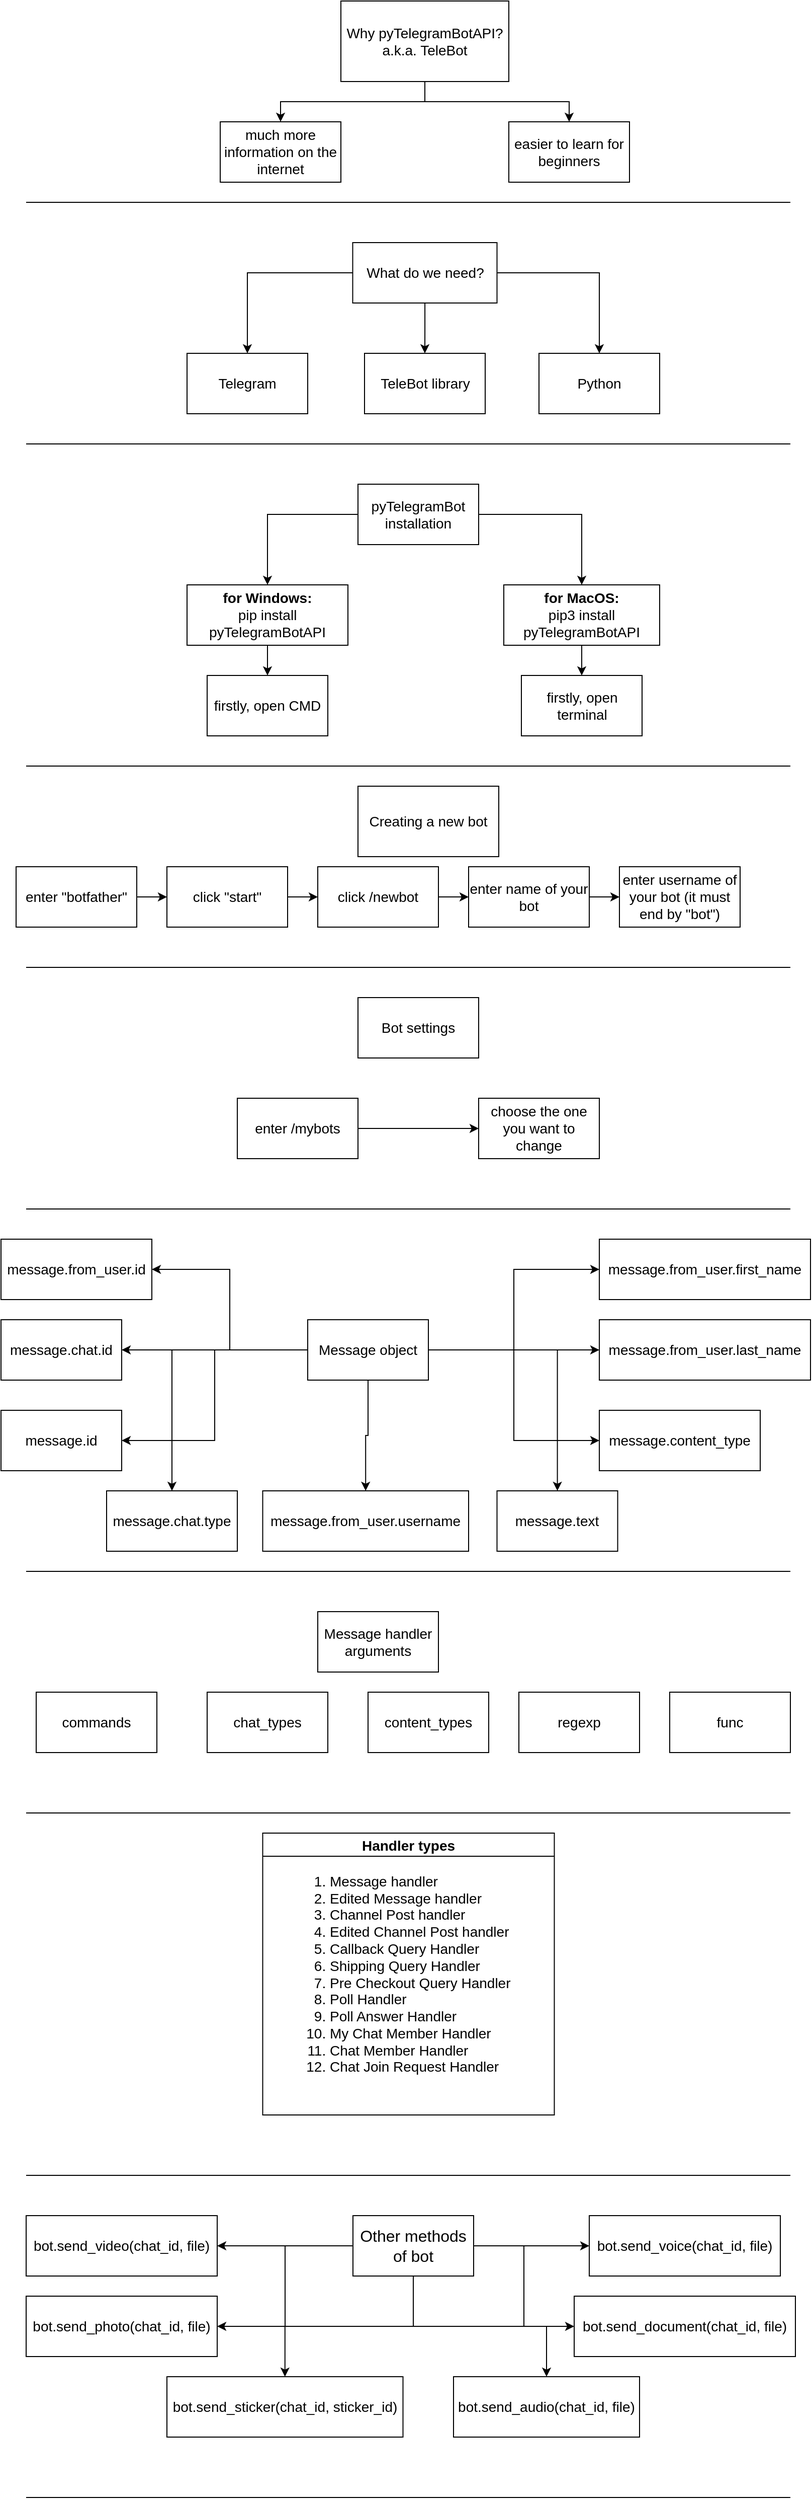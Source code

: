 <mxfile version="16.5.1" type="device"><diagram id="9hLXwvg83qYHEcC6dlss" name="Page-1"><mxGraphModel dx="1071" dy="490" grid="1" gridSize="10" guides="1" tooltips="1" connect="1" arrows="1" fold="1" page="1" pageScale="1" pageWidth="850" pageHeight="1100" math="0" shadow="0"><root><mxCell id="0"/><mxCell id="1" parent="0"/><mxCell id="TS0yIU0_cQ7w5m5OsFE0-4" style="edgeStyle=orthogonalEdgeStyle;rounded=0;orthogonalLoop=1;jettySize=auto;html=1;entryX=0.5;entryY=0;entryDx=0;entryDy=0;fontSize=14;" parent="1" source="TS0yIU0_cQ7w5m5OsFE0-1" target="TS0yIU0_cQ7w5m5OsFE0-2" edge="1"><mxGeometry relative="1" as="geometry"/></mxCell><mxCell id="TS0yIU0_cQ7w5m5OsFE0-5" style="edgeStyle=orthogonalEdgeStyle;rounded=0;orthogonalLoop=1;jettySize=auto;html=1;entryX=0.5;entryY=0;entryDx=0;entryDy=0;fontSize=14;" parent="1" source="TS0yIU0_cQ7w5m5OsFE0-1" target="TS0yIU0_cQ7w5m5OsFE0-3" edge="1"><mxGeometry relative="1" as="geometry"/></mxCell><mxCell id="TS0yIU0_cQ7w5m5OsFE0-1" value="&lt;font style=&quot;font-size: 14px&quot;&gt;Why pyTelegramBotAPI?&lt;br&gt;a.k.a. TeleBot&lt;br&gt;&lt;/font&gt;" style="rounded=0;whiteSpace=wrap;html=1;" parent="1" vertex="1"><mxGeometry x="353" y="40" width="167" height="80" as="geometry"/></mxCell><mxCell id="TS0yIU0_cQ7w5m5OsFE0-2" value="much more information on the internet" style="rounded=0;whiteSpace=wrap;html=1;fontSize=14;" parent="1" vertex="1"><mxGeometry x="233" y="160" width="120" height="60" as="geometry"/></mxCell><mxCell id="TS0yIU0_cQ7w5m5OsFE0-3" value="easier to learn for beginners" style="rounded=0;whiteSpace=wrap;html=1;fontSize=14;" parent="1" vertex="1"><mxGeometry x="520" y="160" width="120" height="60" as="geometry"/></mxCell><mxCell id="TS0yIU0_cQ7w5m5OsFE0-6" value="" style="endArrow=none;html=1;rounded=0;fontSize=14;" parent="1" edge="1"><mxGeometry width="50" height="50" relative="1" as="geometry"><mxPoint x="40" y="240" as="sourcePoint"/><mxPoint x="800" y="240" as="targetPoint"/></mxGeometry></mxCell><mxCell id="TS0yIU0_cQ7w5m5OsFE0-11" style="edgeStyle=orthogonalEdgeStyle;rounded=0;orthogonalLoop=1;jettySize=auto;html=1;fontSize=14;" parent="1" source="TS0yIU0_cQ7w5m5OsFE0-7" target="TS0yIU0_cQ7w5m5OsFE0-8" edge="1"><mxGeometry relative="1" as="geometry"/></mxCell><mxCell id="TS0yIU0_cQ7w5m5OsFE0-12" style="edgeStyle=orthogonalEdgeStyle;rounded=0;orthogonalLoop=1;jettySize=auto;html=1;entryX=0.5;entryY=0;entryDx=0;entryDy=0;fontSize=14;" parent="1" source="TS0yIU0_cQ7w5m5OsFE0-7" target="TS0yIU0_cQ7w5m5OsFE0-9" edge="1"><mxGeometry relative="1" as="geometry"/></mxCell><mxCell id="TS0yIU0_cQ7w5m5OsFE0-13" style="edgeStyle=orthogonalEdgeStyle;rounded=0;orthogonalLoop=1;jettySize=auto;html=1;entryX=0.5;entryY=0;entryDx=0;entryDy=0;fontSize=14;" parent="1" source="TS0yIU0_cQ7w5m5OsFE0-7" target="TS0yIU0_cQ7w5m5OsFE0-10" edge="1"><mxGeometry relative="1" as="geometry"/></mxCell><mxCell id="TS0yIU0_cQ7w5m5OsFE0-7" value="What do we need?" style="rounded=0;whiteSpace=wrap;html=1;fontSize=14;" parent="1" vertex="1"><mxGeometry x="364.75" y="280" width="143.5" height="60" as="geometry"/></mxCell><mxCell id="TS0yIU0_cQ7w5m5OsFE0-8" value="Telegram" style="rounded=0;whiteSpace=wrap;html=1;fontSize=14;" parent="1" vertex="1"><mxGeometry x="200" y="390" width="120" height="60" as="geometry"/></mxCell><mxCell id="TS0yIU0_cQ7w5m5OsFE0-9" value="TeleBot library" style="rounded=0;whiteSpace=wrap;html=1;fontSize=14;" parent="1" vertex="1"><mxGeometry x="376.5" y="390" width="120" height="60" as="geometry"/></mxCell><mxCell id="TS0yIU0_cQ7w5m5OsFE0-10" value="Python" style="rounded=0;whiteSpace=wrap;html=1;fontSize=14;" parent="1" vertex="1"><mxGeometry x="550" y="390" width="120" height="60" as="geometry"/></mxCell><mxCell id="TS0yIU0_cQ7w5m5OsFE0-14" value="" style="endArrow=none;html=1;rounded=0;fontSize=14;" parent="1" edge="1"><mxGeometry width="50" height="50" relative="1" as="geometry"><mxPoint x="40" y="480" as="sourcePoint"/><mxPoint x="800" y="480" as="targetPoint"/></mxGeometry></mxCell><mxCell id="TS0yIU0_cQ7w5m5OsFE0-18" style="edgeStyle=orthogonalEdgeStyle;rounded=0;orthogonalLoop=1;jettySize=auto;html=1;entryX=0.5;entryY=0;entryDx=0;entryDy=0;fontSize=14;" parent="1" source="TS0yIU0_cQ7w5m5OsFE0-15" target="TS0yIU0_cQ7w5m5OsFE0-16" edge="1"><mxGeometry relative="1" as="geometry"/></mxCell><mxCell id="TS0yIU0_cQ7w5m5OsFE0-19" style="edgeStyle=orthogonalEdgeStyle;rounded=0;orthogonalLoop=1;jettySize=auto;html=1;entryX=0.5;entryY=0;entryDx=0;entryDy=0;fontSize=14;" parent="1" source="TS0yIU0_cQ7w5m5OsFE0-15" target="TS0yIU0_cQ7w5m5OsFE0-17" edge="1"><mxGeometry relative="1" as="geometry"/></mxCell><mxCell id="TS0yIU0_cQ7w5m5OsFE0-15" value="pyTelegramBot installation" style="rounded=0;whiteSpace=wrap;html=1;fontSize=14;" parent="1" vertex="1"><mxGeometry x="370" y="520" width="120" height="60" as="geometry"/></mxCell><mxCell id="TS0yIU0_cQ7w5m5OsFE0-21" style="edgeStyle=orthogonalEdgeStyle;rounded=0;orthogonalLoop=1;jettySize=auto;html=1;entryX=0.5;entryY=0;entryDx=0;entryDy=0;fontSize=14;" parent="1" source="TS0yIU0_cQ7w5m5OsFE0-16" target="TS0yIU0_cQ7w5m5OsFE0-20" edge="1"><mxGeometry relative="1" as="geometry"/></mxCell><mxCell id="TS0yIU0_cQ7w5m5OsFE0-16" value="&lt;b&gt;for Windows:&lt;/b&gt;&lt;br&gt;pip install pyTelegramBotAPI" style="rounded=0;whiteSpace=wrap;html=1;fontSize=14;" parent="1" vertex="1"><mxGeometry x="200" y="620" width="160" height="60" as="geometry"/></mxCell><mxCell id="TS0yIU0_cQ7w5m5OsFE0-23" style="edgeStyle=orthogonalEdgeStyle;rounded=0;orthogonalLoop=1;jettySize=auto;html=1;entryX=0.5;entryY=0;entryDx=0;entryDy=0;fontSize=14;" parent="1" source="TS0yIU0_cQ7w5m5OsFE0-17" target="TS0yIU0_cQ7w5m5OsFE0-22" edge="1"><mxGeometry relative="1" as="geometry"/></mxCell><mxCell id="TS0yIU0_cQ7w5m5OsFE0-17" value="&lt;b&gt;for MacOS:&lt;/b&gt;&lt;br&gt;pip3 install pyTelegramBotAPI" style="rounded=0;whiteSpace=wrap;html=1;fontSize=14;" parent="1" vertex="1"><mxGeometry x="515" y="620" width="155" height="60" as="geometry"/></mxCell><mxCell id="TS0yIU0_cQ7w5m5OsFE0-20" value="firstly, open CMD" style="rounded=0;whiteSpace=wrap;html=1;fontSize=14;" parent="1" vertex="1"><mxGeometry x="220" y="710" width="120" height="60" as="geometry"/></mxCell><mxCell id="TS0yIU0_cQ7w5m5OsFE0-22" value="firstly, open terminal" style="rounded=0;whiteSpace=wrap;html=1;fontSize=14;" parent="1" vertex="1"><mxGeometry x="532.5" y="710" width="120" height="60" as="geometry"/></mxCell><mxCell id="TS0yIU0_cQ7w5m5OsFE0-24" value="" style="endArrow=none;html=1;rounded=0;fontSize=14;" parent="1" edge="1"><mxGeometry width="50" height="50" relative="1" as="geometry"><mxPoint x="40" y="800" as="sourcePoint"/><mxPoint x="800" y="800" as="targetPoint"/></mxGeometry></mxCell><mxCell id="TS0yIU0_cQ7w5m5OsFE0-25" value="Creating a new bot" style="rounded=0;whiteSpace=wrap;html=1;fontSize=14;" parent="1" vertex="1"><mxGeometry x="370" y="820" width="140" height="70" as="geometry"/></mxCell><mxCell id="TS0yIU0_cQ7w5m5OsFE0-30" style="edgeStyle=orthogonalEdgeStyle;rounded=0;orthogonalLoop=1;jettySize=auto;html=1;entryX=0;entryY=0.5;entryDx=0;entryDy=0;fontSize=14;" parent="1" source="TS0yIU0_cQ7w5m5OsFE0-27" target="TS0yIU0_cQ7w5m5OsFE0-28" edge="1"><mxGeometry relative="1" as="geometry"/></mxCell><mxCell id="TS0yIU0_cQ7w5m5OsFE0-27" value="enter &quot;botfather&quot;" style="rounded=0;whiteSpace=wrap;html=1;fontSize=14;" parent="1" vertex="1"><mxGeometry x="30" y="900" width="120" height="60" as="geometry"/></mxCell><mxCell id="TS0yIU0_cQ7w5m5OsFE0-31" style="edgeStyle=orthogonalEdgeStyle;rounded=0;orthogonalLoop=1;jettySize=auto;html=1;entryX=0;entryY=0.5;entryDx=0;entryDy=0;fontSize=14;" parent="1" source="TS0yIU0_cQ7w5m5OsFE0-28" target="TS0yIU0_cQ7w5m5OsFE0-29" edge="1"><mxGeometry relative="1" as="geometry"/></mxCell><mxCell id="TS0yIU0_cQ7w5m5OsFE0-28" value="click &quot;start&quot;" style="rounded=0;whiteSpace=wrap;html=1;fontSize=14;" parent="1" vertex="1"><mxGeometry x="180" y="900" width="120" height="60" as="geometry"/></mxCell><mxCell id="TS0yIU0_cQ7w5m5OsFE0-33" style="edgeStyle=orthogonalEdgeStyle;rounded=0;orthogonalLoop=1;jettySize=auto;html=1;entryX=0;entryY=0.5;entryDx=0;entryDy=0;fontSize=14;" parent="1" source="TS0yIU0_cQ7w5m5OsFE0-29" target="TS0yIU0_cQ7w5m5OsFE0-32" edge="1"><mxGeometry relative="1" as="geometry"/></mxCell><mxCell id="TS0yIU0_cQ7w5m5OsFE0-29" value="click /newbot" style="rounded=0;whiteSpace=wrap;html=1;fontSize=14;" parent="1" vertex="1"><mxGeometry x="330" y="900" width="120" height="60" as="geometry"/></mxCell><mxCell id="TS0yIU0_cQ7w5m5OsFE0-35" style="edgeStyle=orthogonalEdgeStyle;rounded=0;orthogonalLoop=1;jettySize=auto;html=1;entryX=0;entryY=0.5;entryDx=0;entryDy=0;fontSize=14;" parent="1" source="TS0yIU0_cQ7w5m5OsFE0-32" target="TS0yIU0_cQ7w5m5OsFE0-34" edge="1"><mxGeometry relative="1" as="geometry"/></mxCell><mxCell id="TS0yIU0_cQ7w5m5OsFE0-32" value="enter name of your bot" style="rounded=0;whiteSpace=wrap;html=1;fontSize=14;" parent="1" vertex="1"><mxGeometry x="480" y="900" width="120" height="60" as="geometry"/></mxCell><mxCell id="TS0yIU0_cQ7w5m5OsFE0-34" value="enter username of your bot (it must end by &quot;bot&quot;)" style="rounded=0;whiteSpace=wrap;html=1;fontSize=14;" parent="1" vertex="1"><mxGeometry x="630" y="900" width="120" height="60" as="geometry"/></mxCell><mxCell id="TS0yIU0_cQ7w5m5OsFE0-36" value="" style="endArrow=none;html=1;rounded=0;fontSize=14;" parent="1" edge="1"><mxGeometry width="50" height="50" relative="1" as="geometry"><mxPoint x="40" y="1000" as="sourcePoint"/><mxPoint x="800" y="1000" as="targetPoint"/></mxGeometry></mxCell><mxCell id="TS0yIU0_cQ7w5m5OsFE0-37" value="Bot settings" style="rounded=0;whiteSpace=wrap;html=1;fontSize=14;" parent="1" vertex="1"><mxGeometry x="370" y="1030" width="120" height="60" as="geometry"/></mxCell><mxCell id="TS0yIU0_cQ7w5m5OsFE0-40" style="edgeStyle=orthogonalEdgeStyle;rounded=0;orthogonalLoop=1;jettySize=auto;html=1;entryX=0;entryY=0.5;entryDx=0;entryDy=0;fontSize=14;" parent="1" source="TS0yIU0_cQ7w5m5OsFE0-38" target="TS0yIU0_cQ7w5m5OsFE0-39" edge="1"><mxGeometry relative="1" as="geometry"/></mxCell><mxCell id="TS0yIU0_cQ7w5m5OsFE0-38" value="enter /mybots" style="rounded=0;whiteSpace=wrap;html=1;fontSize=14;" parent="1" vertex="1"><mxGeometry x="250" y="1130" width="120" height="60" as="geometry"/></mxCell><mxCell id="TS0yIU0_cQ7w5m5OsFE0-39" value="choose the one you want to change" style="rounded=0;whiteSpace=wrap;html=1;fontSize=14;" parent="1" vertex="1"><mxGeometry x="490" y="1130" width="120" height="60" as="geometry"/></mxCell><mxCell id="TS0yIU0_cQ7w5m5OsFE0-52" style="edgeStyle=orthogonalEdgeStyle;rounded=0;orthogonalLoop=1;jettySize=auto;html=1;entryX=0;entryY=0.5;entryDx=0;entryDy=0;fontSize=14;" parent="1" source="TS0yIU0_cQ7w5m5OsFE0-41" target="TS0yIU0_cQ7w5m5OsFE0-46" edge="1"><mxGeometry relative="1" as="geometry"/></mxCell><mxCell id="TS0yIU0_cQ7w5m5OsFE0-53" style="edgeStyle=orthogonalEdgeStyle;rounded=0;orthogonalLoop=1;jettySize=auto;html=1;entryX=1;entryY=0.5;entryDx=0;entryDy=0;fontSize=14;" parent="1" source="TS0yIU0_cQ7w5m5OsFE0-41" target="TS0yIU0_cQ7w5m5OsFE0-44" edge="1"><mxGeometry relative="1" as="geometry"/></mxCell><mxCell id="TS0yIU0_cQ7w5m5OsFE0-54" style="edgeStyle=orthogonalEdgeStyle;rounded=0;orthogonalLoop=1;jettySize=auto;html=1;entryX=1;entryY=0.5;entryDx=0;entryDy=0;fontSize=14;" parent="1" source="TS0yIU0_cQ7w5m5OsFE0-41" target="TS0yIU0_cQ7w5m5OsFE0-43" edge="1"><mxGeometry relative="1" as="geometry"/></mxCell><mxCell id="TS0yIU0_cQ7w5m5OsFE0-55" style="edgeStyle=orthogonalEdgeStyle;rounded=0;orthogonalLoop=1;jettySize=auto;html=1;entryX=1;entryY=0.5;entryDx=0;entryDy=0;fontSize=14;" parent="1" source="TS0yIU0_cQ7w5m5OsFE0-41" target="TS0yIU0_cQ7w5m5OsFE0-50" edge="1"><mxGeometry relative="1" as="geometry"/></mxCell><mxCell id="TS0yIU0_cQ7w5m5OsFE0-56" style="edgeStyle=orthogonalEdgeStyle;rounded=0;orthogonalLoop=1;jettySize=auto;html=1;entryX=0.5;entryY=0;entryDx=0;entryDy=0;fontSize=14;" parent="1" source="TS0yIU0_cQ7w5m5OsFE0-41" target="TS0yIU0_cQ7w5m5OsFE0-49" edge="1"><mxGeometry relative="1" as="geometry"/></mxCell><mxCell id="TS0yIU0_cQ7w5m5OsFE0-57" style="edgeStyle=orthogonalEdgeStyle;rounded=0;orthogonalLoop=1;jettySize=auto;html=1;entryX=0.5;entryY=0;entryDx=0;entryDy=0;fontSize=14;" parent="1" source="TS0yIU0_cQ7w5m5OsFE0-41" target="TS0yIU0_cQ7w5m5OsFE0-48" edge="1"><mxGeometry relative="1" as="geometry"/></mxCell><mxCell id="TS0yIU0_cQ7w5m5OsFE0-58" style="edgeStyle=orthogonalEdgeStyle;rounded=0;orthogonalLoop=1;jettySize=auto;html=1;fontSize=14;" parent="1" source="TS0yIU0_cQ7w5m5OsFE0-41" target="TS0yIU0_cQ7w5m5OsFE0-45" edge="1"><mxGeometry relative="1" as="geometry"/></mxCell><mxCell id="TS0yIU0_cQ7w5m5OsFE0-59" style="edgeStyle=orthogonalEdgeStyle;rounded=0;orthogonalLoop=1;jettySize=auto;html=1;entryX=0;entryY=0.5;entryDx=0;entryDy=0;fontSize=14;" parent="1" source="TS0yIU0_cQ7w5m5OsFE0-41" target="TS0yIU0_cQ7w5m5OsFE0-51" edge="1"><mxGeometry relative="1" as="geometry"/></mxCell><mxCell id="TS0yIU0_cQ7w5m5OsFE0-60" style="edgeStyle=orthogonalEdgeStyle;rounded=0;orthogonalLoop=1;jettySize=auto;html=1;entryX=0;entryY=0.5;entryDx=0;entryDy=0;fontSize=14;" parent="1" source="TS0yIU0_cQ7w5m5OsFE0-41" target="TS0yIU0_cQ7w5m5OsFE0-47" edge="1"><mxGeometry relative="1" as="geometry"/></mxCell><mxCell id="TS0yIU0_cQ7w5m5OsFE0-41" value="Message object" style="rounded=0;whiteSpace=wrap;html=1;fontSize=14;" parent="1" vertex="1"><mxGeometry x="320" y="1350" width="120" height="60" as="geometry"/></mxCell><mxCell id="TS0yIU0_cQ7w5m5OsFE0-42" value="" style="endArrow=none;html=1;rounded=0;fontSize=14;" parent="1" edge="1"><mxGeometry width="50" height="50" relative="1" as="geometry"><mxPoint x="40" y="1240" as="sourcePoint"/><mxPoint x="800" y="1240" as="targetPoint"/></mxGeometry></mxCell><mxCell id="TS0yIU0_cQ7w5m5OsFE0-43" value="message.chat.id" style="rounded=0;whiteSpace=wrap;html=1;fontSize=14;" parent="1" vertex="1"><mxGeometry x="15" y="1350" width="120" height="60" as="geometry"/></mxCell><mxCell id="TS0yIU0_cQ7w5m5OsFE0-44" value="message.from_user.id" style="rounded=0;whiteSpace=wrap;html=1;fontSize=14;" parent="1" vertex="1"><mxGeometry x="15" y="1270" width="150" height="60" as="geometry"/></mxCell><mxCell id="TS0yIU0_cQ7w5m5OsFE0-45" value="message.text" style="rounded=0;whiteSpace=wrap;html=1;fontSize=14;" parent="1" vertex="1"><mxGeometry x="508.25" y="1520" width="120" height="60" as="geometry"/></mxCell><mxCell id="TS0yIU0_cQ7w5m5OsFE0-46" value="message.from_user.first_name" style="rounded=0;whiteSpace=wrap;html=1;fontSize=14;" parent="1" vertex="1"><mxGeometry x="610" y="1270" width="210" height="60" as="geometry"/></mxCell><mxCell id="TS0yIU0_cQ7w5m5OsFE0-47" value="message.from_user.last_name" style="rounded=0;whiteSpace=wrap;html=1;fontSize=14;" parent="1" vertex="1"><mxGeometry x="610" y="1350" width="210" height="60" as="geometry"/></mxCell><mxCell id="TS0yIU0_cQ7w5m5OsFE0-48" value="message.from_user.username" style="rounded=0;whiteSpace=wrap;html=1;fontSize=14;" parent="1" vertex="1"><mxGeometry x="275.25" y="1520" width="204.75" height="60" as="geometry"/></mxCell><mxCell id="TS0yIU0_cQ7w5m5OsFE0-49" value="message.chat.type" style="rounded=0;whiteSpace=wrap;html=1;fontSize=14;" parent="1" vertex="1"><mxGeometry x="120" y="1520" width="130" height="60" as="geometry"/></mxCell><mxCell id="TS0yIU0_cQ7w5m5OsFE0-50" value="message.id" style="rounded=0;whiteSpace=wrap;html=1;fontSize=14;" parent="1" vertex="1"><mxGeometry x="15" y="1440" width="120" height="60" as="geometry"/></mxCell><mxCell id="TS0yIU0_cQ7w5m5OsFE0-51" value="message.content_type" style="rounded=0;whiteSpace=wrap;html=1;fontSize=14;" parent="1" vertex="1"><mxGeometry x="610" y="1440" width="160" height="60" as="geometry"/></mxCell><mxCell id="TS0yIU0_cQ7w5m5OsFE0-61" value="" style="endArrow=none;html=1;rounded=0;fontSize=14;" parent="1" edge="1"><mxGeometry width="50" height="50" relative="1" as="geometry"><mxPoint x="40" y="1600" as="sourcePoint"/><mxPoint x="800" y="1600" as="targetPoint"/></mxGeometry></mxCell><mxCell id="TS0yIU0_cQ7w5m5OsFE0-62" value="Message handler arguments" style="rounded=0;whiteSpace=wrap;html=1;fontSize=14;" parent="1" vertex="1"><mxGeometry x="330" y="1640" width="120" height="60" as="geometry"/></mxCell><mxCell id="TS0yIU0_cQ7w5m5OsFE0-63" value="commands" style="rounded=0;whiteSpace=wrap;html=1;fontSize=14;" parent="1" vertex="1"><mxGeometry x="50" y="1720" width="120" height="60" as="geometry"/></mxCell><mxCell id="TS0yIU0_cQ7w5m5OsFE0-64" value="chat_types" style="rounded=0;whiteSpace=wrap;html=1;fontSize=14;" parent="1" vertex="1"><mxGeometry x="220" y="1720" width="120" height="60" as="geometry"/></mxCell><mxCell id="TS0yIU0_cQ7w5m5OsFE0-65" value="content_types" style="rounded=0;whiteSpace=wrap;html=1;fontSize=14;" parent="1" vertex="1"><mxGeometry x="380" y="1720" width="120" height="60" as="geometry"/></mxCell><mxCell id="TS0yIU0_cQ7w5m5OsFE0-66" value="regexp" style="rounded=0;whiteSpace=wrap;html=1;fontSize=14;" parent="1" vertex="1"><mxGeometry x="530" y="1720" width="120" height="60" as="geometry"/></mxCell><mxCell id="TS0yIU0_cQ7w5m5OsFE0-67" value="func" style="rounded=0;whiteSpace=wrap;html=1;fontSize=14;" parent="1" vertex="1"><mxGeometry x="680" y="1720" width="120" height="60" as="geometry"/></mxCell><mxCell id="TS0yIU0_cQ7w5m5OsFE0-68" value="" style="endArrow=none;html=1;rounded=0;fontSize=14;" parent="1" edge="1"><mxGeometry width="50" height="50" relative="1" as="geometry"><mxPoint x="40" y="1840" as="sourcePoint"/><mxPoint x="800" y="1840" as="targetPoint"/></mxGeometry></mxCell><mxCell id="TS0yIU0_cQ7w5m5OsFE0-73" value="Handler types" style="swimlane;fontSize=14;" parent="1" vertex="1"><mxGeometry x="275.25" y="1860" width="290" height="280" as="geometry"/></mxCell><mxCell id="TS0yIU0_cQ7w5m5OsFE0-74" value="&lt;div&gt;&lt;ol&gt;&lt;li&gt;Message handler&lt;/li&gt;&lt;li&gt;Edited Message handler&lt;/li&gt;&lt;li&gt;Channel Post handler&lt;/li&gt;&lt;li&gt;Edited Channel Post handler&lt;/li&gt;&lt;li&gt;Callback Query Handler&lt;/li&gt;&lt;li&gt;Shipping Query Handler&lt;/li&gt;&lt;li&gt;Pre Checkout Query Handler&lt;/li&gt;&lt;li&gt;Poll Handler&lt;/li&gt;&lt;li&gt;Poll Answer Handler&lt;/li&gt;&lt;li&gt;My Chat Member Handler&lt;/li&gt;&lt;li&gt;Chat Member Handler&lt;/li&gt;&lt;li&gt;Chat Join Request Handler&lt;/li&gt;&lt;/ol&gt;&lt;/div&gt;" style="text;html=1;align=left;verticalAlign=middle;resizable=0;points=[];autosize=1;strokeColor=none;fillColor=none;fontSize=14;" parent="TS0yIU0_cQ7w5m5OsFE0-73" vertex="1"><mxGeometry x="25" y="20" width="240" height="240" as="geometry"/></mxCell><mxCell id="Sq29ZwjcEXBB-fajs3VI-1" value="" style="endArrow=none;html=1;rounded=0;" edge="1" parent="1"><mxGeometry width="50" height="50" relative="1" as="geometry"><mxPoint x="40" y="2200" as="sourcePoint"/><mxPoint x="800" y="2200" as="targetPoint"/></mxGeometry></mxCell><mxCell id="Sq29ZwjcEXBB-fajs3VI-9" style="edgeStyle=orthogonalEdgeStyle;rounded=0;orthogonalLoop=1;jettySize=auto;html=1;entryX=0.5;entryY=0;entryDx=0;entryDy=0;fontSize=14;" edge="1" parent="1" source="Sq29ZwjcEXBB-fajs3VI-2" target="Sq29ZwjcEXBB-fajs3VI-5"><mxGeometry relative="1" as="geometry"/></mxCell><mxCell id="Sq29ZwjcEXBB-fajs3VI-10" style="edgeStyle=orthogonalEdgeStyle;rounded=0;orthogonalLoop=1;jettySize=auto;html=1;fontSize=14;" edge="1" parent="1" source="Sq29ZwjcEXBB-fajs3VI-2" target="Sq29ZwjcEXBB-fajs3VI-8"><mxGeometry relative="1" as="geometry"/></mxCell><mxCell id="Sq29ZwjcEXBB-fajs3VI-11" style="edgeStyle=orthogonalEdgeStyle;rounded=0;orthogonalLoop=1;jettySize=auto;html=1;entryX=0;entryY=0.5;entryDx=0;entryDy=0;fontSize=14;" edge="1" parent="1" source="Sq29ZwjcEXBB-fajs3VI-2" target="Sq29ZwjcEXBB-fajs3VI-7"><mxGeometry relative="1" as="geometry"/></mxCell><mxCell id="Sq29ZwjcEXBB-fajs3VI-12" style="edgeStyle=orthogonalEdgeStyle;rounded=0;orthogonalLoop=1;jettySize=auto;html=1;entryX=0;entryY=0.5;entryDx=0;entryDy=0;fontSize=14;" edge="1" parent="1" source="Sq29ZwjcEXBB-fajs3VI-2" target="Sq29ZwjcEXBB-fajs3VI-6"><mxGeometry relative="1" as="geometry"/></mxCell><mxCell id="Sq29ZwjcEXBB-fajs3VI-13" style="edgeStyle=orthogonalEdgeStyle;rounded=0;orthogonalLoop=1;jettySize=auto;html=1;entryX=1;entryY=0.5;entryDx=0;entryDy=0;fontSize=14;" edge="1" parent="1" source="Sq29ZwjcEXBB-fajs3VI-2" target="Sq29ZwjcEXBB-fajs3VI-4"><mxGeometry relative="1" as="geometry"/></mxCell><mxCell id="Sq29ZwjcEXBB-fajs3VI-14" style="edgeStyle=orthogonalEdgeStyle;rounded=0;orthogonalLoop=1;jettySize=auto;html=1;entryX=1;entryY=0.5;entryDx=0;entryDy=0;fontSize=14;" edge="1" parent="1" source="Sq29ZwjcEXBB-fajs3VI-2" target="Sq29ZwjcEXBB-fajs3VI-3"><mxGeometry relative="1" as="geometry"/></mxCell><mxCell id="Sq29ZwjcEXBB-fajs3VI-2" value="&lt;font size=&quot;3&quot;&gt;Other methods of bot&lt;/font&gt;" style="rounded=0;whiteSpace=wrap;html=1;" vertex="1" parent="1"><mxGeometry x="365" y="2240" width="120" height="60" as="geometry"/></mxCell><mxCell id="Sq29ZwjcEXBB-fajs3VI-3" value="bot.send_video(chat_id, file)" style="rounded=0;whiteSpace=wrap;html=1;fontSize=14;" vertex="1" parent="1"><mxGeometry x="40" y="2240" width="190" height="60" as="geometry"/></mxCell><mxCell id="Sq29ZwjcEXBB-fajs3VI-4" value="bot.send_photo(chat_id, file)" style="rounded=0;whiteSpace=wrap;html=1;fontSize=14;" vertex="1" parent="1"><mxGeometry x="40" y="2320" width="190" height="60" as="geometry"/></mxCell><mxCell id="Sq29ZwjcEXBB-fajs3VI-5" value="bot.send_sticker(chat_id, sticker_id)" style="rounded=0;whiteSpace=wrap;html=1;fontSize=14;" vertex="1" parent="1"><mxGeometry x="180" y="2400" width="234.75" height="60" as="geometry"/></mxCell><mxCell id="Sq29ZwjcEXBB-fajs3VI-6" value="bot.send_document(chat_id, file)" style="rounded=0;whiteSpace=wrap;html=1;fontSize=14;" vertex="1" parent="1"><mxGeometry x="585" y="2320" width="220" height="60" as="geometry"/></mxCell><mxCell id="Sq29ZwjcEXBB-fajs3VI-7" value="bot.send_voice(chat_id, file)" style="rounded=0;whiteSpace=wrap;html=1;fontSize=14;" vertex="1" parent="1"><mxGeometry x="600" y="2240" width="190" height="60" as="geometry"/></mxCell><mxCell id="Sq29ZwjcEXBB-fajs3VI-8" value="bot.send_audio(chat_id, file)" style="rounded=0;whiteSpace=wrap;html=1;fontSize=14;" vertex="1" parent="1"><mxGeometry x="465" y="2400" width="185" height="60" as="geometry"/></mxCell><mxCell id="Sq29ZwjcEXBB-fajs3VI-15" value="" style="endArrow=none;html=1;rounded=0;fontSize=14;" edge="1" parent="1"><mxGeometry width="50" height="50" relative="1" as="geometry"><mxPoint x="40" y="2520" as="sourcePoint"/><mxPoint x="800" y="2520" as="targetPoint"/></mxGeometry></mxCell></root></mxGraphModel></diagram></mxfile>